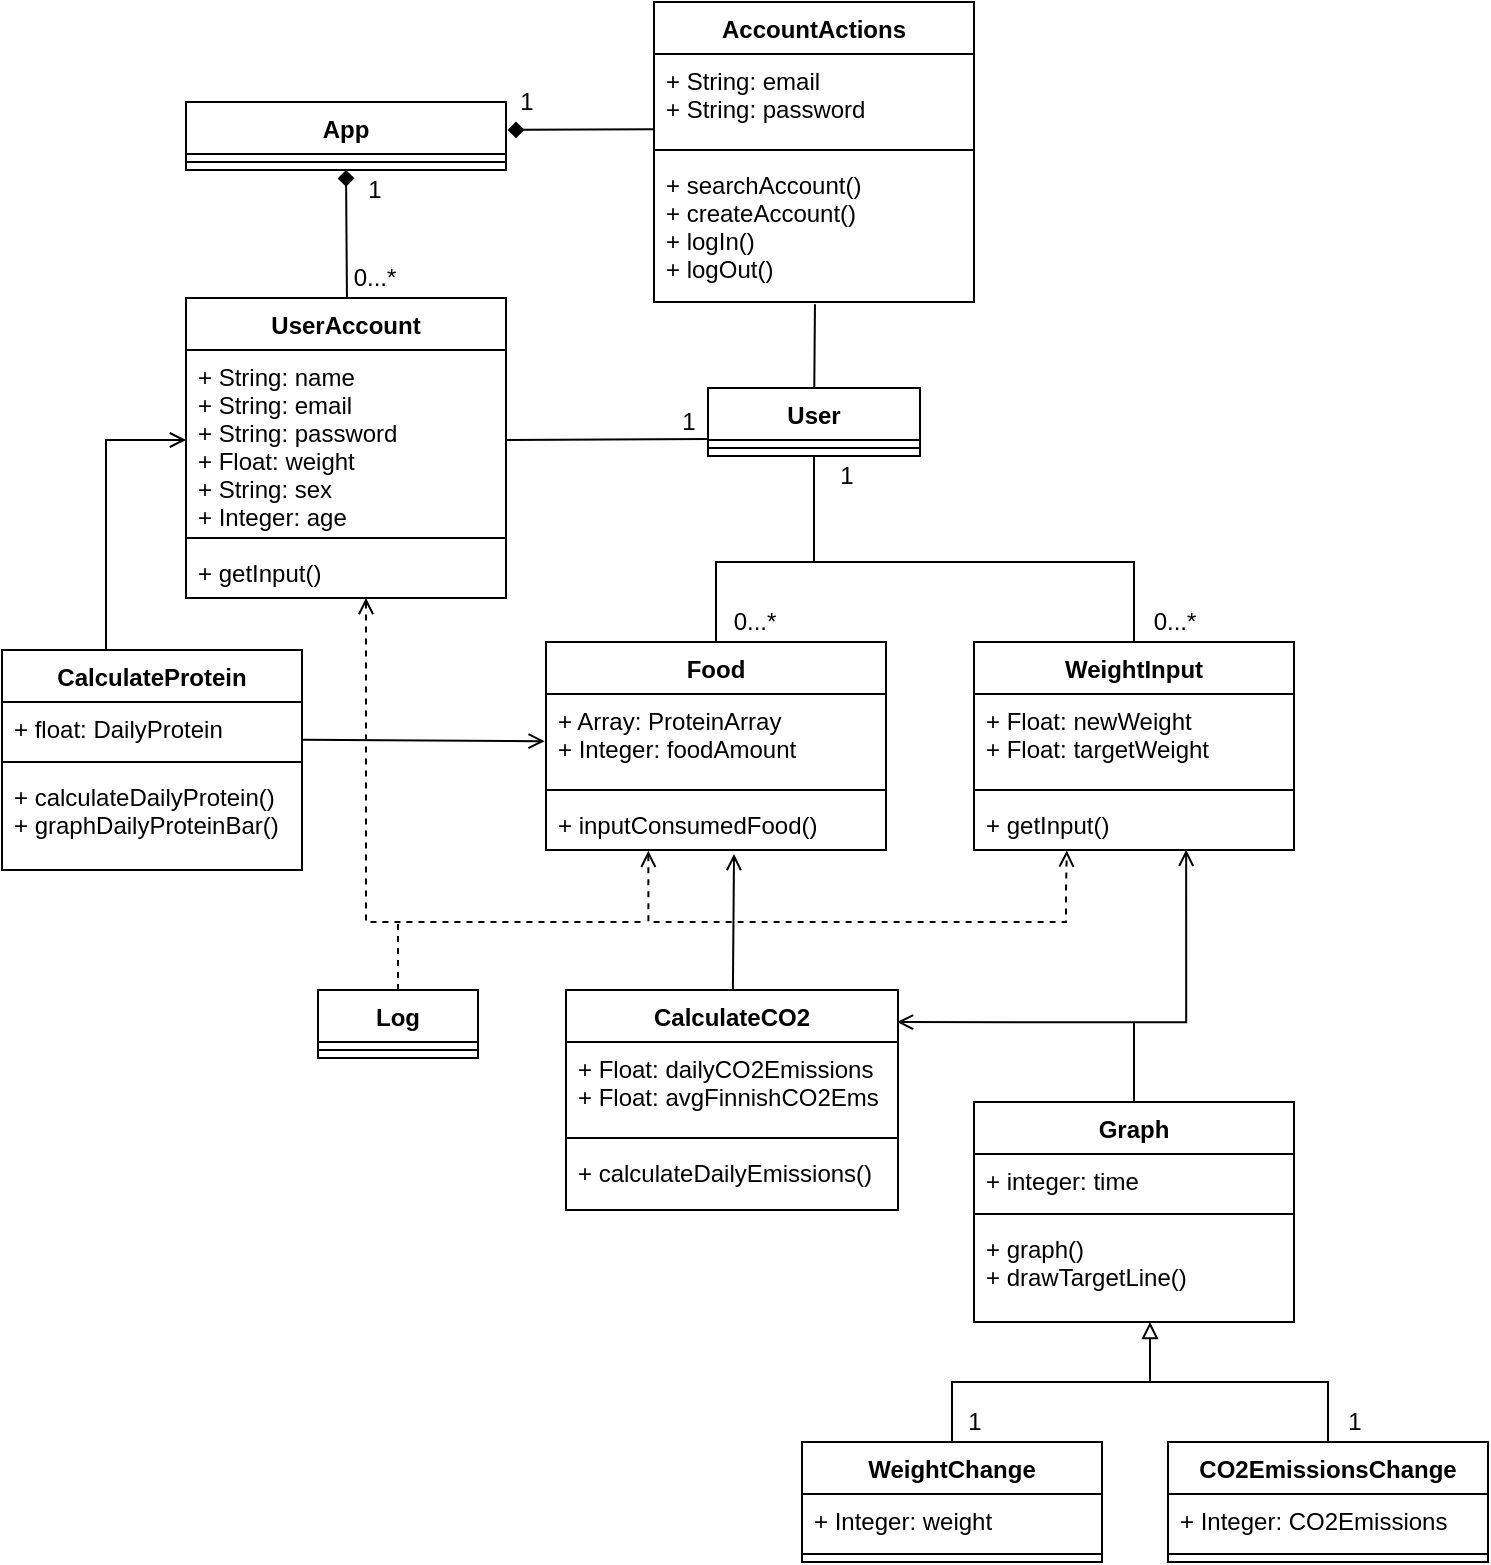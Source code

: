<mxfile version="14.3.2" type="github">
  <diagram id="Kb0YhdcvFoyZvQWPFHX2" name="ver1">
    <mxGraphModel dx="1190" dy="913" grid="1" gridSize="10" guides="1" tooltips="1" connect="1" arrows="1" fold="1" page="1" pageScale="1" pageWidth="827" pageHeight="1169" math="0" shadow="0">
      <root>
        <mxCell id="QZBRtwT_ra_-cTT233MF-0" />
        <mxCell id="QZBRtwT_ra_-cTT233MF-1" parent="QZBRtwT_ra_-cTT233MF-0" />
        <mxCell id="FYVi11DV7jdm8K9tqvil-0" value="App" style="swimlane;fontStyle=1;align=center;verticalAlign=top;childLayout=stackLayout;horizontal=1;startSize=26;horizontalStack=0;resizeParent=1;resizeParentMax=0;resizeLast=0;collapsible=1;marginBottom=0;" parent="QZBRtwT_ra_-cTT233MF-1" vertex="1">
          <mxGeometry x="134" y="90" width="160" height="34" as="geometry" />
        </mxCell>
        <mxCell id="FYVi11DV7jdm8K9tqvil-2" value="" style="line;strokeWidth=1;fillColor=none;align=left;verticalAlign=middle;spacingTop=-1;spacingLeft=3;spacingRight=3;rotatable=0;labelPosition=right;points=[];portConstraint=eastwest;" parent="FYVi11DV7jdm8K9tqvil-0" vertex="1">
          <mxGeometry y="26" width="160" height="8" as="geometry" />
        </mxCell>
        <mxCell id="LV2Rh947XX0uvhmxwAlA-103" style="edgeStyle=orthogonalEdgeStyle;rounded=0;orthogonalLoop=1;jettySize=auto;html=1;dashed=1;startArrow=open;startFill=0;endArrow=none;endFill=0;" parent="QZBRtwT_ra_-cTT233MF-1" source="FYVi11DV7jdm8K9tqvil-4" edge="1">
          <mxGeometry relative="1" as="geometry">
            <mxPoint x="364" y="500" as="targetPoint" />
            <Array as="points">
              <mxPoint x="224" y="500" />
              <mxPoint x="364" y="500" />
            </Array>
          </mxGeometry>
        </mxCell>
        <mxCell id="FYVi11DV7jdm8K9tqvil-4" value="UserAccount" style="swimlane;fontStyle=1;align=center;verticalAlign=top;childLayout=stackLayout;horizontal=1;startSize=26;horizontalStack=0;resizeParent=1;resizeParentMax=0;resizeLast=0;collapsible=1;marginBottom=0;" parent="QZBRtwT_ra_-cTT233MF-1" vertex="1">
          <mxGeometry x="134" y="188" width="160" height="150" as="geometry" />
        </mxCell>
        <mxCell id="FYVi11DV7jdm8K9tqvil-5" value="+ String: name&#xa;+ String: email&#xa;+ String: password&#xa;+ Float: weight&#xa;+ String: sex&#xa;+ Integer: age" style="text;strokeColor=none;fillColor=none;align=left;verticalAlign=top;spacingLeft=4;spacingRight=4;overflow=hidden;rotatable=0;points=[[0,0.5],[1,0.5]];portConstraint=eastwest;" parent="FYVi11DV7jdm8K9tqvil-4" vertex="1">
          <mxGeometry y="26" width="160" height="90" as="geometry" />
        </mxCell>
        <mxCell id="FYVi11DV7jdm8K9tqvil-6" value="" style="line;strokeWidth=1;fillColor=none;align=left;verticalAlign=middle;spacingTop=-1;spacingLeft=3;spacingRight=3;rotatable=0;labelPosition=right;points=[];portConstraint=eastwest;" parent="FYVi11DV7jdm8K9tqvil-4" vertex="1">
          <mxGeometry y="116" width="160" height="8" as="geometry" />
        </mxCell>
        <mxCell id="FYVi11DV7jdm8K9tqvil-7" value="+ getInput()" style="text;strokeColor=none;fillColor=none;align=left;verticalAlign=top;spacingLeft=4;spacingRight=4;overflow=hidden;rotatable=0;points=[[0,0.5],[1,0.5]];portConstraint=eastwest;" parent="FYVi11DV7jdm8K9tqvil-4" vertex="1">
          <mxGeometry y="124" width="160" height="26" as="geometry" />
        </mxCell>
        <mxCell id="LV2Rh947XX0uvhmxwAlA-94" style="edgeStyle=orthogonalEdgeStyle;rounded=0;orthogonalLoop=1;jettySize=auto;html=1;entryX=0.5;entryY=0;entryDx=0;entryDy=0;startArrow=none;startFill=0;endArrow=none;endFill=0;exitX=0.5;exitY=0;exitDx=0;exitDy=0;" parent="QZBRtwT_ra_-cTT233MF-1" source="LV2Rh947XX0uvhmxwAlA-4" target="LV2Rh947XX0uvhmxwAlA-24" edge="1">
          <mxGeometry relative="1" as="geometry">
            <Array as="points">
              <mxPoint x="399" y="320" />
              <mxPoint x="608" y="320" />
            </Array>
          </mxGeometry>
        </mxCell>
        <mxCell id="LV2Rh947XX0uvhmxwAlA-99" style="edgeStyle=orthogonalEdgeStyle;rounded=0;orthogonalLoop=1;jettySize=auto;html=1;startArrow=open;startFill=0;endArrow=open;endFill=0;dashed=1;exitX=0.301;exitY=1.014;exitDx=0;exitDy=0;exitPerimeter=0;entryX=0.29;entryY=1.01;entryDx=0;entryDy=0;entryPerimeter=0;" parent="QZBRtwT_ra_-cTT233MF-1" source="LV2Rh947XX0uvhmxwAlA-7" target="LV2Rh947XX0uvhmxwAlA-27" edge="1">
          <mxGeometry relative="1" as="geometry">
            <mxPoint x="450" y="470" as="sourcePoint" />
            <mxPoint x="594" y="510" as="targetPoint" />
            <Array as="points">
              <mxPoint x="365" y="500" />
              <mxPoint x="574" y="500" />
              <mxPoint x="574" y="484" />
              <mxPoint x="574" y="484" />
            </Array>
          </mxGeometry>
        </mxCell>
        <mxCell id="LV2Rh947XX0uvhmxwAlA-4" value="Food" style="swimlane;fontStyle=1;align=center;verticalAlign=top;childLayout=stackLayout;horizontal=1;startSize=26;horizontalStack=0;resizeParent=1;resizeParentMax=0;resizeLast=0;collapsible=1;marginBottom=0;" parent="QZBRtwT_ra_-cTT233MF-1" vertex="1">
          <mxGeometry x="314" y="360" width="170" height="104" as="geometry" />
        </mxCell>
        <mxCell id="LV2Rh947XX0uvhmxwAlA-5" value="+ Array: ProteinArray&#xa;+ Integer: foodAmount" style="text;strokeColor=none;fillColor=none;align=left;verticalAlign=top;spacingLeft=4;spacingRight=4;overflow=hidden;rotatable=0;points=[[0,0.5],[1,0.5]];portConstraint=eastwest;" parent="LV2Rh947XX0uvhmxwAlA-4" vertex="1">
          <mxGeometry y="26" width="170" height="44" as="geometry" />
        </mxCell>
        <mxCell id="LV2Rh947XX0uvhmxwAlA-6" value="" style="line;strokeWidth=1;fillColor=none;align=left;verticalAlign=middle;spacingTop=-1;spacingLeft=3;spacingRight=3;rotatable=0;labelPosition=right;points=[];portConstraint=eastwest;" parent="LV2Rh947XX0uvhmxwAlA-4" vertex="1">
          <mxGeometry y="70" width="170" height="8" as="geometry" />
        </mxCell>
        <mxCell id="LV2Rh947XX0uvhmxwAlA-7" value="+ inputConsumedFood()" style="text;strokeColor=none;fillColor=none;align=left;verticalAlign=top;spacingLeft=4;spacingRight=4;overflow=hidden;rotatable=0;points=[[0,0.5],[1,0.5]];portConstraint=eastwest;" parent="LV2Rh947XX0uvhmxwAlA-4" vertex="1">
          <mxGeometry y="78" width="170" height="26" as="geometry" />
        </mxCell>
        <mxCell id="LV2Rh947XX0uvhmxwAlA-89" style="edgeStyle=orthogonalEdgeStyle;rounded=0;orthogonalLoop=1;jettySize=auto;html=1;startArrow=none;startFill=0;endArrow=open;endFill=0;" parent="QZBRtwT_ra_-cTT233MF-1" source="LV2Rh947XX0uvhmxwAlA-8" edge="1">
          <mxGeometry relative="1" as="geometry">
            <mxPoint x="134" y="259" as="targetPoint" />
            <Array as="points">
              <mxPoint x="94" y="259" />
            </Array>
          </mxGeometry>
        </mxCell>
        <mxCell id="LV2Rh947XX0uvhmxwAlA-91" style="rounded=0;orthogonalLoop=1;jettySize=auto;html=1;entryX=-0.004;entryY=0.536;entryDx=0;entryDy=0;startArrow=none;startFill=0;endArrow=open;endFill=0;exitX=1.002;exitY=0.728;exitDx=0;exitDy=0;exitPerimeter=0;entryPerimeter=0;" parent="QZBRtwT_ra_-cTT233MF-1" source="LV2Rh947XX0uvhmxwAlA-9" target="LV2Rh947XX0uvhmxwAlA-5" edge="1">
          <mxGeometry relative="1" as="geometry">
            <mxPoint x="204" y="410" as="sourcePoint" />
          </mxGeometry>
        </mxCell>
        <mxCell id="LV2Rh947XX0uvhmxwAlA-8" value="CalculateProtein" style="swimlane;fontStyle=1;align=center;verticalAlign=top;childLayout=stackLayout;horizontal=1;startSize=26;horizontalStack=0;resizeParent=1;resizeParentMax=0;resizeLast=0;collapsible=1;marginBottom=0;" parent="QZBRtwT_ra_-cTT233MF-1" vertex="1">
          <mxGeometry x="42" y="364" width="150" height="110" as="geometry" />
        </mxCell>
        <mxCell id="LV2Rh947XX0uvhmxwAlA-9" value="+ float: DailyProtein" style="text;strokeColor=none;fillColor=none;align=left;verticalAlign=top;spacingLeft=4;spacingRight=4;overflow=hidden;rotatable=0;points=[[0,0.5],[1,0.5]];portConstraint=eastwest;" parent="LV2Rh947XX0uvhmxwAlA-8" vertex="1">
          <mxGeometry y="26" width="150" height="26" as="geometry" />
        </mxCell>
        <mxCell id="LV2Rh947XX0uvhmxwAlA-10" value="" style="line;strokeWidth=1;fillColor=none;align=left;verticalAlign=middle;spacingTop=-1;spacingLeft=3;spacingRight=3;rotatable=0;labelPosition=right;points=[];portConstraint=eastwest;" parent="LV2Rh947XX0uvhmxwAlA-8" vertex="1">
          <mxGeometry y="52" width="150" height="8" as="geometry" />
        </mxCell>
        <mxCell id="LV2Rh947XX0uvhmxwAlA-11" value="+ calculateDailyProtein()&#xa;+ graphDailyProteinBar()&#xa;" style="text;strokeColor=none;fillColor=none;align=left;verticalAlign=top;spacingLeft=4;spacingRight=4;overflow=hidden;rotatable=0;points=[[0,0.5],[1,0.5]];portConstraint=eastwest;" parent="LV2Rh947XX0uvhmxwAlA-8" vertex="1">
          <mxGeometry y="60" width="150" height="50" as="geometry" />
        </mxCell>
        <mxCell id="LV2Rh947XX0uvhmxwAlA-12" value="AccountActions" style="swimlane;fontStyle=1;align=center;verticalAlign=top;childLayout=stackLayout;horizontal=1;startSize=26;horizontalStack=0;resizeParent=1;resizeParentMax=0;resizeLast=0;collapsible=1;marginBottom=0;" parent="QZBRtwT_ra_-cTT233MF-1" vertex="1">
          <mxGeometry x="368" y="40" width="160" height="150" as="geometry" />
        </mxCell>
        <mxCell id="LV2Rh947XX0uvhmxwAlA-13" value="+ String: email&#xa;+ String: password" style="text;strokeColor=none;fillColor=none;align=left;verticalAlign=top;spacingLeft=4;spacingRight=4;overflow=hidden;rotatable=0;points=[[0,0.5],[1,0.5]];portConstraint=eastwest;" parent="LV2Rh947XX0uvhmxwAlA-12" vertex="1">
          <mxGeometry y="26" width="160" height="44" as="geometry" />
        </mxCell>
        <mxCell id="LV2Rh947XX0uvhmxwAlA-14" value="" style="line;strokeWidth=1;fillColor=none;align=left;verticalAlign=middle;spacingTop=-1;spacingLeft=3;spacingRight=3;rotatable=0;labelPosition=right;points=[];portConstraint=eastwest;" parent="LV2Rh947XX0uvhmxwAlA-12" vertex="1">
          <mxGeometry y="70" width="160" height="8" as="geometry" />
        </mxCell>
        <mxCell id="LV2Rh947XX0uvhmxwAlA-15" value="+ searchAccount()&#xa;+ createAccount()&#xa;+ logIn()&#xa;+ logOut()" style="text;strokeColor=none;fillColor=none;align=left;verticalAlign=top;spacingLeft=4;spacingRight=4;overflow=hidden;rotatable=0;points=[[0,0.5],[1,0.5]];portConstraint=eastwest;" parent="LV2Rh947XX0uvhmxwAlA-12" vertex="1">
          <mxGeometry y="78" width="160" height="72" as="geometry" />
        </mxCell>
        <mxCell id="LV2Rh947XX0uvhmxwAlA-80" style="edgeStyle=orthogonalEdgeStyle;rounded=0;orthogonalLoop=1;jettySize=auto;html=1;startArrow=none;startFill=0;endArrow=none;endFill=0;exitX=0.5;exitY=0;exitDx=0;exitDy=0;" parent="QZBRtwT_ra_-cTT233MF-1" source="LV2Rh947XX0uvhmxwAlA-16" edge="1">
          <mxGeometry relative="1" as="geometry">
            <mxPoint x="608" y="550" as="targetPoint" />
            <Array as="points">
              <mxPoint x="608" y="550" />
            </Array>
          </mxGeometry>
        </mxCell>
        <mxCell id="LV2Rh947XX0uvhmxwAlA-83" style="rounded=0;orthogonalLoop=1;jettySize=auto;html=1;startArrow=block;startFill=0;endArrow=none;endFill=0;exitX=0.55;exitY=1;exitDx=0;exitDy=0;exitPerimeter=0;" parent="QZBRtwT_ra_-cTT233MF-1" source="LV2Rh947XX0uvhmxwAlA-19" edge="1">
          <mxGeometry relative="1" as="geometry">
            <mxPoint x="616" y="730" as="targetPoint" />
            <mxPoint x="616" y="720" as="sourcePoint" />
          </mxGeometry>
        </mxCell>
        <mxCell id="LV2Rh947XX0uvhmxwAlA-16" value="Graph" style="swimlane;fontStyle=1;align=center;verticalAlign=top;childLayout=stackLayout;horizontal=1;startSize=26;horizontalStack=0;resizeParent=1;resizeParentMax=0;resizeLast=0;collapsible=1;marginBottom=0;" parent="QZBRtwT_ra_-cTT233MF-1" vertex="1">
          <mxGeometry x="528" y="590" width="160" height="110" as="geometry" />
        </mxCell>
        <mxCell id="LV2Rh947XX0uvhmxwAlA-17" value="+ integer: time" style="text;strokeColor=none;fillColor=none;align=left;verticalAlign=top;spacingLeft=4;spacingRight=4;overflow=hidden;rotatable=0;points=[[0,0.5],[1,0.5]];portConstraint=eastwest;" parent="LV2Rh947XX0uvhmxwAlA-16" vertex="1">
          <mxGeometry y="26" width="160" height="26" as="geometry" />
        </mxCell>
        <mxCell id="LV2Rh947XX0uvhmxwAlA-18" value="" style="line;strokeWidth=1;fillColor=none;align=left;verticalAlign=middle;spacingTop=-1;spacingLeft=3;spacingRight=3;rotatable=0;labelPosition=right;points=[];portConstraint=eastwest;" parent="LV2Rh947XX0uvhmxwAlA-16" vertex="1">
          <mxGeometry y="52" width="160" height="8" as="geometry" />
        </mxCell>
        <mxCell id="LV2Rh947XX0uvhmxwAlA-19" value="+ graph()&#xa;+ drawTargetLine()" style="text;strokeColor=none;fillColor=none;align=left;verticalAlign=top;spacingLeft=4;spacingRight=4;overflow=hidden;rotatable=0;points=[[0,0.5],[1,0.5]];portConstraint=eastwest;" parent="LV2Rh947XX0uvhmxwAlA-16" vertex="1">
          <mxGeometry y="60" width="160" height="50" as="geometry" />
        </mxCell>
        <mxCell id="LV2Rh947XX0uvhmxwAlA-79" style="edgeStyle=orthogonalEdgeStyle;rounded=0;orthogonalLoop=1;jettySize=auto;html=1;startArrow=open;startFill=0;endArrow=open;endFill=0;entryX=0.663;entryY=0.996;entryDx=0;entryDy=0;entryPerimeter=0;exitX=0.997;exitY=0.146;exitDx=0;exitDy=0;exitPerimeter=0;" parent="QZBRtwT_ra_-cTT233MF-1" target="LV2Rh947XX0uvhmxwAlA-27" edge="1" source="LV2Rh947XX0uvhmxwAlA-20">
          <mxGeometry relative="1" as="geometry">
            <mxPoint x="490" y="580" as="sourcePoint" />
            <mxPoint x="636" y="485" as="targetPoint" />
            <Array as="points">
              <mxPoint x="634" y="550" />
            </Array>
          </mxGeometry>
        </mxCell>
        <mxCell id="LV2Rh947XX0uvhmxwAlA-90" style="rounded=0;orthogonalLoop=1;jettySize=auto;html=1;entryX=0.553;entryY=1.077;entryDx=0;entryDy=0;startArrow=none;startFill=0;endArrow=open;endFill=0;entryPerimeter=0;" parent="QZBRtwT_ra_-cTT233MF-1" source="LV2Rh947XX0uvhmxwAlA-20" target="LV2Rh947XX0uvhmxwAlA-7" edge="1">
          <mxGeometry relative="1" as="geometry" />
        </mxCell>
        <mxCell id="LV2Rh947XX0uvhmxwAlA-20" value="CalculateCO2" style="swimlane;fontStyle=1;align=center;verticalAlign=top;childLayout=stackLayout;horizontal=1;startSize=26;horizontalStack=0;resizeParent=1;resizeParentMax=0;resizeLast=0;collapsible=1;marginBottom=0;" parent="QZBRtwT_ra_-cTT233MF-1" vertex="1">
          <mxGeometry x="324" y="534" width="166" height="110" as="geometry" />
        </mxCell>
        <mxCell id="LV2Rh947XX0uvhmxwAlA-21" value="+ Float: dailyCO2Emissions&#xa;+ Float: avgFinnishCO2Ems" style="text;strokeColor=none;fillColor=none;align=left;verticalAlign=top;spacingLeft=4;spacingRight=4;overflow=hidden;rotatable=0;points=[[0,0.5],[1,0.5]];portConstraint=eastwest;" parent="LV2Rh947XX0uvhmxwAlA-20" vertex="1">
          <mxGeometry y="26" width="166" height="44" as="geometry" />
        </mxCell>
        <mxCell id="LV2Rh947XX0uvhmxwAlA-22" value="" style="line;strokeWidth=1;fillColor=none;align=left;verticalAlign=middle;spacingTop=-1;spacingLeft=3;spacingRight=3;rotatable=0;labelPosition=right;points=[];portConstraint=eastwest;" parent="LV2Rh947XX0uvhmxwAlA-20" vertex="1">
          <mxGeometry y="70" width="166" height="8" as="geometry" />
        </mxCell>
        <mxCell id="LV2Rh947XX0uvhmxwAlA-23" value="+ calculateDailyEmissions()" style="text;strokeColor=none;fillColor=none;align=left;verticalAlign=top;spacingLeft=4;spacingRight=4;overflow=hidden;rotatable=0;points=[[0,0.5],[1,0.5]];portConstraint=eastwest;" parent="LV2Rh947XX0uvhmxwAlA-20" vertex="1">
          <mxGeometry y="78" width="166" height="32" as="geometry" />
        </mxCell>
        <mxCell id="LV2Rh947XX0uvhmxwAlA-24" value="WeightInput" style="swimlane;fontStyle=1;align=center;verticalAlign=top;childLayout=stackLayout;horizontal=1;startSize=26;horizontalStack=0;resizeParent=1;resizeParentMax=0;resizeLast=0;collapsible=1;marginBottom=0;" parent="QZBRtwT_ra_-cTT233MF-1" vertex="1">
          <mxGeometry x="528" y="360" width="160" height="104" as="geometry" />
        </mxCell>
        <mxCell id="LV2Rh947XX0uvhmxwAlA-25" value="+ Float: newWeight&#xa;+ Float: targetWeight" style="text;strokeColor=none;fillColor=none;align=left;verticalAlign=top;spacingLeft=4;spacingRight=4;overflow=hidden;rotatable=0;points=[[0,0.5],[1,0.5]];portConstraint=eastwest;" parent="LV2Rh947XX0uvhmxwAlA-24" vertex="1">
          <mxGeometry y="26" width="160" height="44" as="geometry" />
        </mxCell>
        <mxCell id="LV2Rh947XX0uvhmxwAlA-26" value="" style="line;strokeWidth=1;fillColor=none;align=left;verticalAlign=middle;spacingTop=-1;spacingLeft=3;spacingRight=3;rotatable=0;labelPosition=right;points=[];portConstraint=eastwest;" parent="LV2Rh947XX0uvhmxwAlA-24" vertex="1">
          <mxGeometry y="70" width="160" height="8" as="geometry" />
        </mxCell>
        <mxCell id="LV2Rh947XX0uvhmxwAlA-27" value="+ getInput()" style="text;strokeColor=none;fillColor=none;align=left;verticalAlign=top;spacingLeft=4;spacingRight=4;overflow=hidden;rotatable=0;points=[[0,0.5],[1,0.5]];portConstraint=eastwest;" parent="LV2Rh947XX0uvhmxwAlA-24" vertex="1">
          <mxGeometry y="78" width="160" height="26" as="geometry" />
        </mxCell>
        <mxCell id="LV2Rh947XX0uvhmxwAlA-105" style="edgeStyle=none;rounded=0;orthogonalLoop=1;jettySize=auto;html=1;dashed=1;startArrow=none;startFill=0;endArrow=none;endFill=0;exitX=0.5;exitY=0;exitDx=0;exitDy=0;" parent="QZBRtwT_ra_-cTT233MF-1" source="LV2Rh947XX0uvhmxwAlA-32" edge="1">
          <mxGeometry relative="1" as="geometry">
            <mxPoint x="240" y="500" as="targetPoint" />
          </mxGeometry>
        </mxCell>
        <mxCell id="LV2Rh947XX0uvhmxwAlA-32" value="Log" style="swimlane;fontStyle=1;align=center;verticalAlign=top;childLayout=stackLayout;horizontal=1;startSize=26;horizontalStack=0;resizeParent=1;resizeParentMax=0;resizeLast=0;collapsible=1;marginBottom=0;" parent="QZBRtwT_ra_-cTT233MF-1" vertex="1">
          <mxGeometry x="200" y="534" width="80" height="34" as="geometry" />
        </mxCell>
        <mxCell id="LV2Rh947XX0uvhmxwAlA-34" value="" style="line;strokeWidth=1;fillColor=none;align=left;verticalAlign=middle;spacingTop=-1;spacingLeft=3;spacingRight=3;rotatable=0;labelPosition=right;points=[];portConstraint=eastwest;" parent="LV2Rh947XX0uvhmxwAlA-32" vertex="1">
          <mxGeometry y="26" width="80" height="8" as="geometry" />
        </mxCell>
        <mxCell id="LV2Rh947XX0uvhmxwAlA-42" style="edgeStyle=none;rounded=0;orthogonalLoop=1;jettySize=auto;html=1;endArrow=diamond;endFill=1;exitX=0.162;exitY=1.016;exitDx=0;exitDy=0;exitPerimeter=0;entryX=0.5;entryY=1;entryDx=0;entryDy=0;" parent="QZBRtwT_ra_-cTT233MF-1" source="LV2Rh947XX0uvhmxwAlA-44" target="FYVi11DV7jdm8K9tqvil-0" edge="1">
          <mxGeometry relative="1" as="geometry">
            <mxPoint x="214.034" y="199" as="sourcePoint" />
            <mxPoint x="214" y="140" as="targetPoint" />
          </mxGeometry>
        </mxCell>
        <mxCell id="LV2Rh947XX0uvhmxwAlA-43" value="1" style="text;html=1;align=center;verticalAlign=middle;resizable=0;points=[];autosize=1;" parent="QZBRtwT_ra_-cTT233MF-1" vertex="1">
          <mxGeometry x="218" y="124" width="20" height="20" as="geometry" />
        </mxCell>
        <mxCell id="LV2Rh947XX0uvhmxwAlA-44" value="0...*" style="text;html=1;align=center;verticalAlign=middle;resizable=0;points=[];autosize=1;" parent="QZBRtwT_ra_-cTT233MF-1" vertex="1">
          <mxGeometry x="208" y="168" width="40" height="20" as="geometry" />
        </mxCell>
        <mxCell id="LV2Rh947XX0uvhmxwAlA-45" value="WeightChange" style="swimlane;fontStyle=1;align=center;verticalAlign=top;childLayout=stackLayout;horizontal=1;startSize=26;horizontalStack=0;resizeParent=1;resizeParentMax=0;resizeLast=0;collapsible=1;marginBottom=0;" parent="QZBRtwT_ra_-cTT233MF-1" vertex="1">
          <mxGeometry x="442" y="759.97" width="150" height="60" as="geometry" />
        </mxCell>
        <mxCell id="LV2Rh947XX0uvhmxwAlA-46" value="+ Integer: weight" style="text;strokeColor=none;fillColor=none;align=left;verticalAlign=top;spacingLeft=4;spacingRight=4;overflow=hidden;rotatable=0;points=[[0,0.5],[1,0.5]];portConstraint=eastwest;" parent="LV2Rh947XX0uvhmxwAlA-45" vertex="1">
          <mxGeometry y="26" width="150" height="26" as="geometry" />
        </mxCell>
        <mxCell id="LV2Rh947XX0uvhmxwAlA-47" value="" style="line;strokeWidth=1;fillColor=none;align=left;verticalAlign=middle;spacingTop=-1;spacingLeft=3;spacingRight=3;rotatable=0;labelPosition=right;points=[];portConstraint=eastwest;" parent="LV2Rh947XX0uvhmxwAlA-45" vertex="1">
          <mxGeometry y="52" width="150" height="8" as="geometry" />
        </mxCell>
        <mxCell id="LV2Rh947XX0uvhmxwAlA-81" style="edgeStyle=orthogonalEdgeStyle;rounded=0;orthogonalLoop=1;jettySize=auto;html=1;entryX=0.5;entryY=0;entryDx=0;entryDy=0;startArrow=none;startFill=0;endArrow=none;endFill=0;exitX=0.5;exitY=0;exitDx=0;exitDy=0;" parent="QZBRtwT_ra_-cTT233MF-1" source="LV2Rh947XX0uvhmxwAlA-49" target="LV2Rh947XX0uvhmxwAlA-45" edge="1">
          <mxGeometry relative="1" as="geometry">
            <Array as="points">
              <mxPoint x="705.5" y="729.97" />
              <mxPoint x="517.5" y="729.97" />
            </Array>
          </mxGeometry>
        </mxCell>
        <mxCell id="LV2Rh947XX0uvhmxwAlA-49" value="CO2EmissionsChange" style="swimlane;fontStyle=1;align=center;verticalAlign=top;childLayout=stackLayout;horizontal=1;startSize=26;horizontalStack=0;resizeParent=1;resizeParentMax=0;resizeLast=0;collapsible=1;marginBottom=0;" parent="QZBRtwT_ra_-cTT233MF-1" vertex="1">
          <mxGeometry x="625" y="759.97" width="160" height="60" as="geometry" />
        </mxCell>
        <mxCell id="LV2Rh947XX0uvhmxwAlA-50" value="+ Integer: CO2Emissions" style="text;strokeColor=none;fillColor=none;align=left;verticalAlign=top;spacingLeft=4;spacingRight=4;overflow=hidden;rotatable=0;points=[[0,0.5],[1,0.5]];portConstraint=eastwest;" parent="LV2Rh947XX0uvhmxwAlA-49" vertex="1">
          <mxGeometry y="26" width="160" height="26" as="geometry" />
        </mxCell>
        <mxCell id="LV2Rh947XX0uvhmxwAlA-51" value="" style="line;strokeWidth=1;fillColor=none;align=left;verticalAlign=middle;spacingTop=-1;spacingLeft=3;spacingRight=3;rotatable=0;labelPosition=right;points=[];portConstraint=eastwest;" parent="LV2Rh947XX0uvhmxwAlA-49" vertex="1">
          <mxGeometry y="52" width="160" height="8" as="geometry" />
        </mxCell>
        <mxCell id="LV2Rh947XX0uvhmxwAlA-65" style="edgeStyle=none;rounded=0;orthogonalLoop=1;jettySize=auto;html=1;startArrow=none;startFill=0;endArrow=diamond;endFill=1;entryX=1.005;entryY=0.41;entryDx=0;entryDy=0;entryPerimeter=0;exitX=-0.001;exitY=0.855;exitDx=0;exitDy=0;exitPerimeter=0;" parent="QZBRtwT_ra_-cTT233MF-1" source="LV2Rh947XX0uvhmxwAlA-13" target="FYVi11DV7jdm8K9tqvil-0" edge="1">
          <mxGeometry relative="1" as="geometry">
            <mxPoint x="294" y="88" as="targetPoint" />
          </mxGeometry>
        </mxCell>
        <mxCell id="LV2Rh947XX0uvhmxwAlA-66" value="1" style="text;html=1;align=center;verticalAlign=middle;resizable=0;points=[];autosize=1;" parent="QZBRtwT_ra_-cTT233MF-1" vertex="1">
          <mxGeometry x="294" y="80" width="20" height="20" as="geometry" />
        </mxCell>
        <mxCell id="LV2Rh947XX0uvhmxwAlA-72" style="edgeStyle=none;rounded=0;orthogonalLoop=1;jettySize=auto;html=1;startArrow=none;startFill=0;endArrow=none;endFill=0;entryX=0.503;entryY=1.016;entryDx=0;entryDy=0;entryPerimeter=0;" parent="QZBRtwT_ra_-cTT233MF-1" source="LV2Rh947XX0uvhmxwAlA-67" target="LV2Rh947XX0uvhmxwAlA-15" edge="1">
          <mxGeometry relative="1" as="geometry">
            <mxPoint x="444" y="210" as="targetPoint" />
          </mxGeometry>
        </mxCell>
        <mxCell id="LV2Rh947XX0uvhmxwAlA-95" style="edgeStyle=orthogonalEdgeStyle;rounded=0;orthogonalLoop=1;jettySize=auto;html=1;startArrow=none;startFill=0;endArrow=none;endFill=0;" parent="QZBRtwT_ra_-cTT233MF-1" source="LV2Rh947XX0uvhmxwAlA-67" edge="1">
          <mxGeometry relative="1" as="geometry">
            <mxPoint x="448" y="320" as="targetPoint" />
          </mxGeometry>
        </mxCell>
        <mxCell id="LV2Rh947XX0uvhmxwAlA-67" value="User" style="swimlane;fontStyle=1;align=center;verticalAlign=top;childLayout=stackLayout;horizontal=1;startSize=26;horizontalStack=0;resizeParent=1;resizeParentMax=0;resizeLast=0;collapsible=1;marginBottom=0;" parent="QZBRtwT_ra_-cTT233MF-1" vertex="1">
          <mxGeometry x="395" y="233" width="106" height="34" as="geometry" />
        </mxCell>
        <mxCell id="LV2Rh947XX0uvhmxwAlA-69" value="" style="line;strokeWidth=1;fillColor=none;align=left;verticalAlign=middle;spacingTop=-1;spacingLeft=3;spacingRight=3;rotatable=0;labelPosition=right;points=[];portConstraint=eastwest;" parent="LV2Rh947XX0uvhmxwAlA-67" vertex="1">
          <mxGeometry y="26" width="106" height="8" as="geometry" />
        </mxCell>
        <mxCell id="LV2Rh947XX0uvhmxwAlA-71" style="edgeStyle=none;rounded=0;orthogonalLoop=1;jettySize=auto;html=1;startArrow=none;startFill=0;endArrow=none;endFill=0;entryX=0;entryY=0.75;entryDx=0;entryDy=0;" parent="QZBRtwT_ra_-cTT233MF-1" target="LV2Rh947XX0uvhmxwAlA-67" edge="1">
          <mxGeometry relative="1" as="geometry">
            <mxPoint x="294" y="259" as="sourcePoint" />
            <mxPoint x="368.0" y="258.438" as="targetPoint" />
          </mxGeometry>
        </mxCell>
        <mxCell id="LV2Rh947XX0uvhmxwAlA-78" value="1" style="text;html=1;align=center;verticalAlign=middle;resizable=0;points=[];autosize=1;" parent="QZBRtwT_ra_-cTT233MF-1" vertex="1">
          <mxGeometry x="375" y="240" width="20" height="20" as="geometry" />
        </mxCell>
        <mxCell id="LV2Rh947XX0uvhmxwAlA-87" value="1" style="text;html=1;align=center;verticalAlign=middle;resizable=0;points=[];autosize=1;" parent="QZBRtwT_ra_-cTT233MF-1" vertex="1">
          <mxGeometry x="707.5" y="739.97" width="20" height="20" as="geometry" />
        </mxCell>
        <mxCell id="LV2Rh947XX0uvhmxwAlA-88" value="1" style="text;html=1;align=center;verticalAlign=middle;resizable=0;points=[];autosize=1;" parent="QZBRtwT_ra_-cTT233MF-1" vertex="1">
          <mxGeometry x="517.5" y="739.97" width="20" height="20" as="geometry" />
        </mxCell>
        <mxCell id="LV2Rh947XX0uvhmxwAlA-96" value="1" style="text;html=1;align=center;verticalAlign=middle;resizable=0;points=[];autosize=1;" parent="QZBRtwT_ra_-cTT233MF-1" vertex="1">
          <mxGeometry x="454" y="267" width="20" height="20" as="geometry" />
        </mxCell>
        <mxCell id="LV2Rh947XX0uvhmxwAlA-97" value="0...*" style="text;html=1;align=center;verticalAlign=middle;resizable=0;points=[];autosize=1;" parent="QZBRtwT_ra_-cTT233MF-1" vertex="1">
          <mxGeometry x="398" y="340" width="40" height="20" as="geometry" />
        </mxCell>
        <mxCell id="LV2Rh947XX0uvhmxwAlA-98" value="0...*" style="text;html=1;align=center;verticalAlign=middle;resizable=0;points=[];autosize=1;" parent="QZBRtwT_ra_-cTT233MF-1" vertex="1">
          <mxGeometry x="608" y="340" width="40" height="20" as="geometry" />
        </mxCell>
      </root>
    </mxGraphModel>
  </diagram>
</mxfile>
